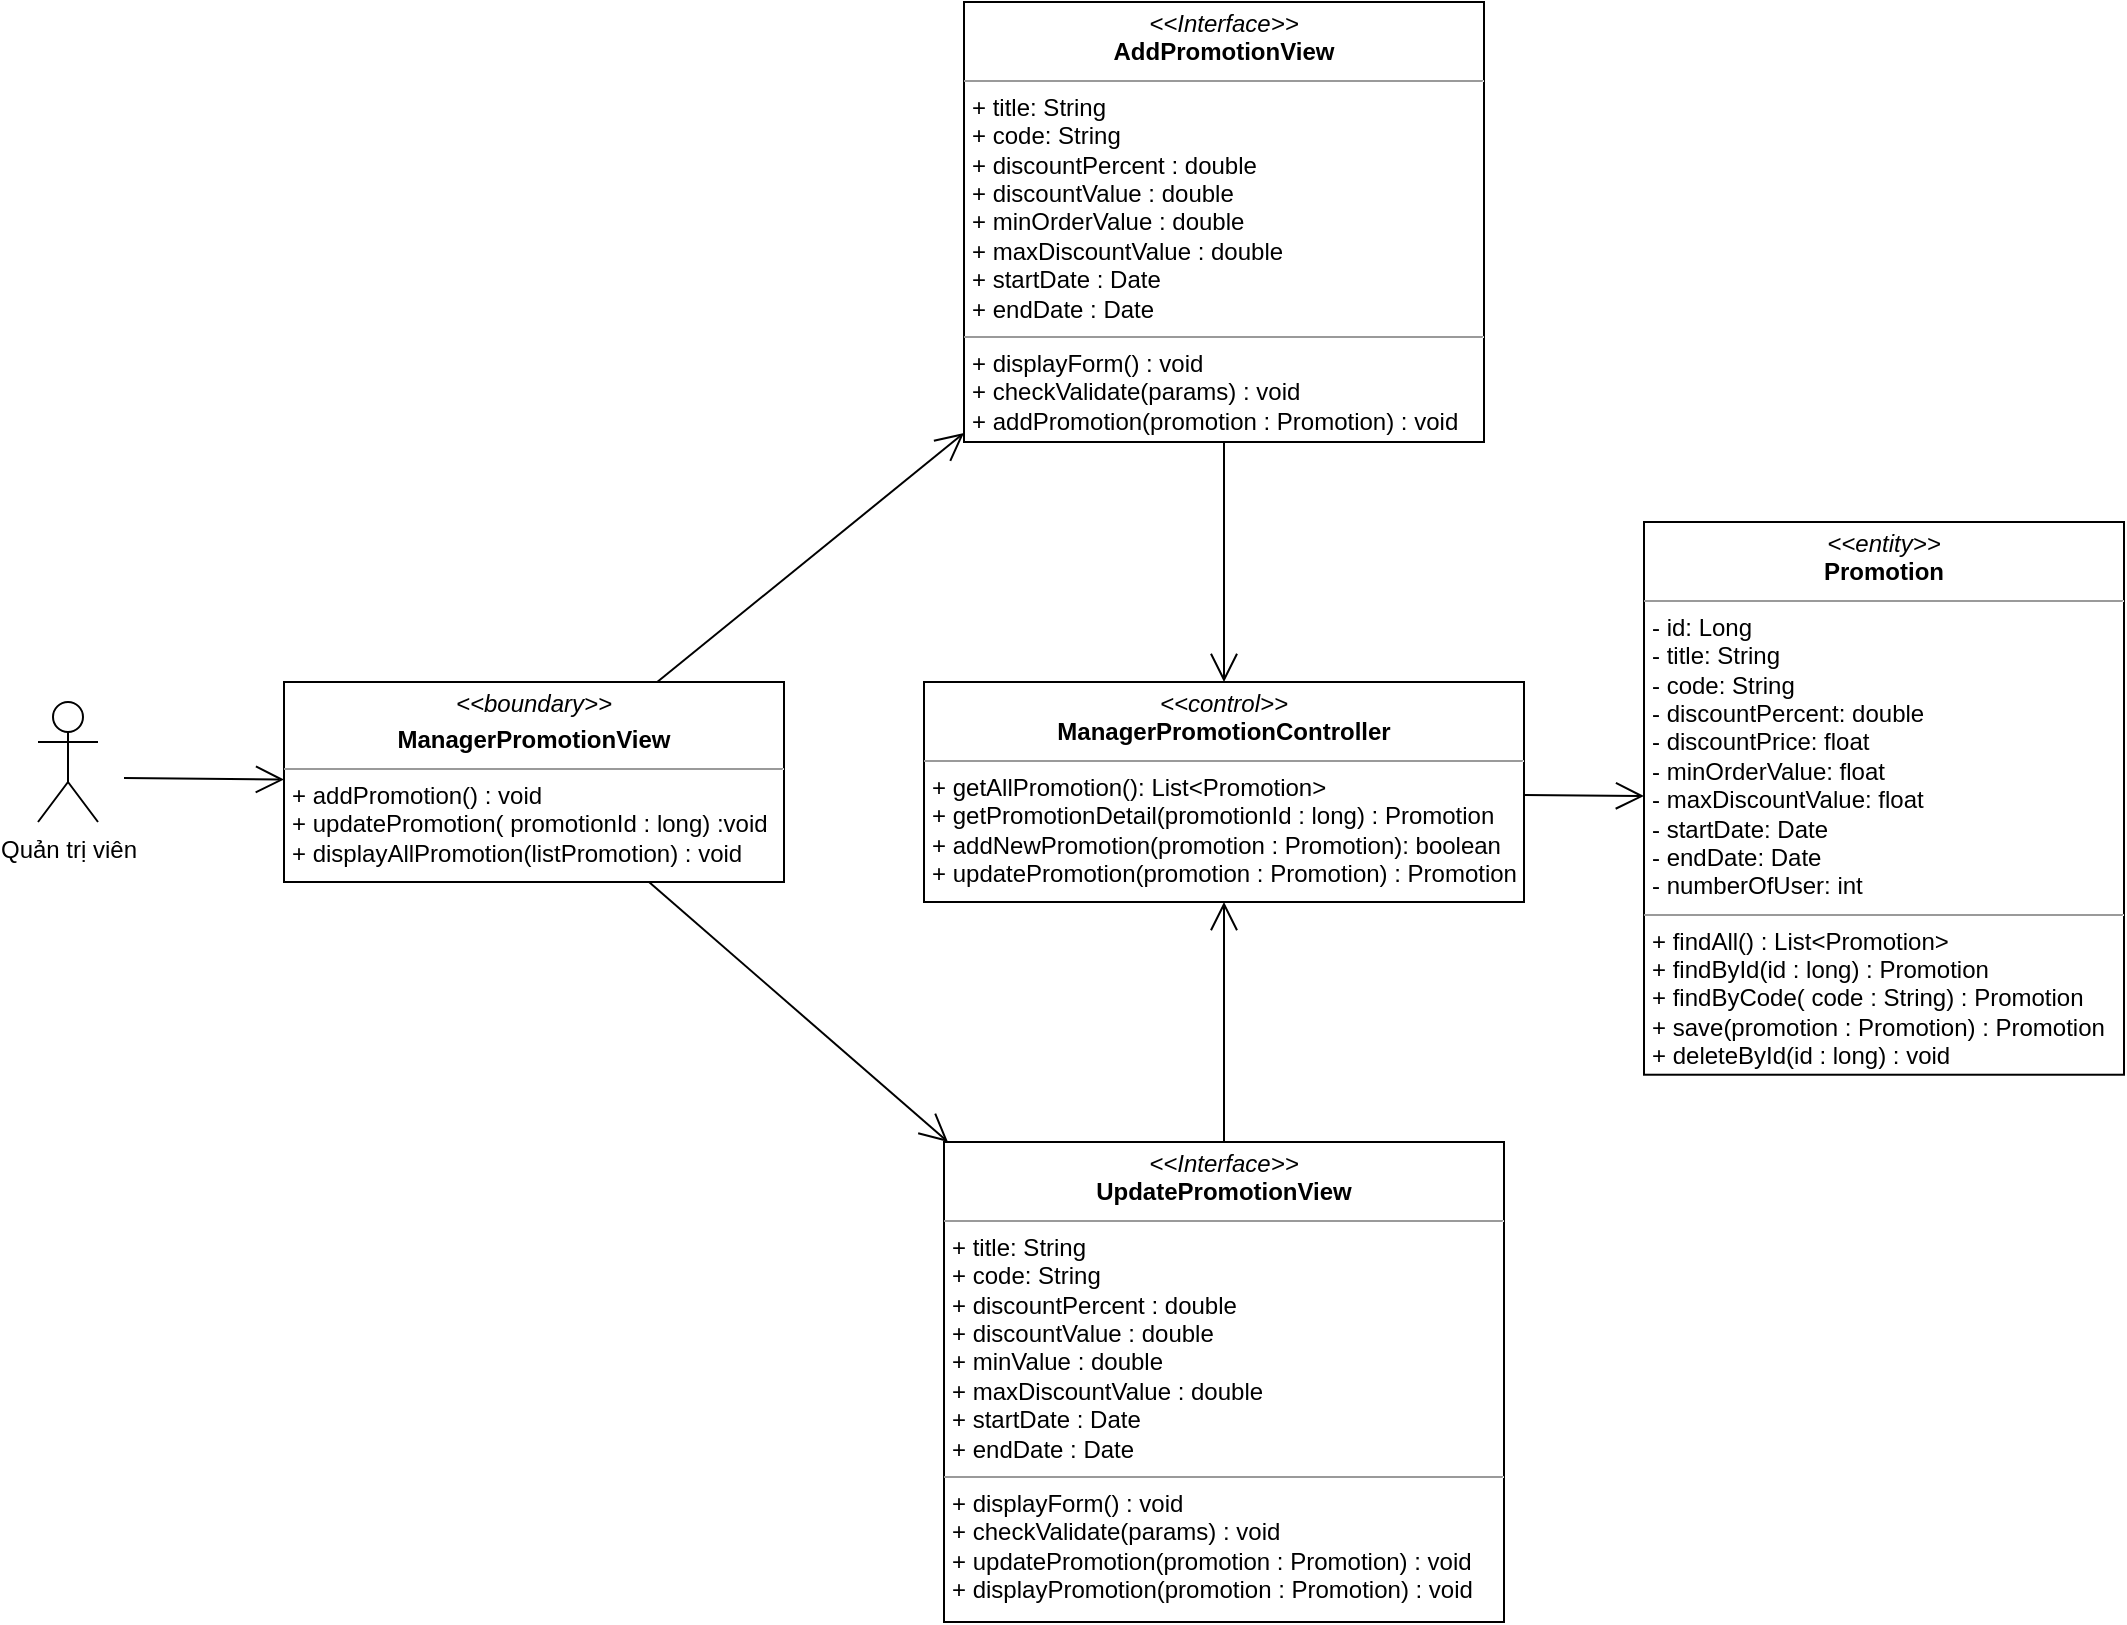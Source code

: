 <mxfile version="14.7.9" type="device"><diagram id="C5RBs43oDa-KdzZeNtuy" name="Page-1"><mxGraphModel dx="1865" dy="1690" grid="1" gridSize="10" guides="1" tooltips="1" connect="1" arrows="1" fold="1" page="1" pageScale="1" pageWidth="827" pageHeight="1169" math="0" shadow="0"><root><mxCell id="WIyWlLk6GJQsqaUBKTNV-0"/><mxCell id="WIyWlLk6GJQsqaUBKTNV-1" parent="WIyWlLk6GJQsqaUBKTNV-0"/><mxCell id="qOD6lXzsC3TpXWyWBkm2-6" value="" style="endArrow=open;endFill=1;endSize=12;html=1;" parent="WIyWlLk6GJQsqaUBKTNV-1" source="IAZQVpXAfNuRjBWFNpGM-1" target="qOD6lXzsC3TpXWyWBkm2-7" edge="1"><mxGeometry width="160" relative="1" as="geometry"><mxPoint x="310" y="110" as="sourcePoint"/><mxPoint x="190" y="40" as="targetPoint"/></mxGeometry></mxCell><mxCell id="qOD6lXzsC3TpXWyWBkm2-7" value="&lt;p style=&quot;margin: 0px ; margin-top: 4px ; text-align: center&quot;&gt;&lt;i&gt;&amp;lt;&amp;lt;control&amp;gt;&amp;gt;&lt;/i&gt;&lt;br&gt;&lt;b&gt;ManagerPromotionController&lt;/b&gt;&lt;/p&gt;&lt;hr size=&quot;1&quot;&gt;&lt;p style=&quot;margin: 0px ; margin-left: 4px&quot;&gt;+ getAllPromotion(): List&amp;lt;Promotion&amp;gt;&lt;br&gt;&lt;/p&gt;&lt;p style=&quot;margin: 0px ; margin-left: 4px&quot;&gt;+ getPromotionDetail(promotionId : long) : Promotion&lt;/p&gt;&lt;p style=&quot;margin: 0px ; margin-left: 4px&quot;&gt;+ addNewPromotion(promotion : Promotion): boolean&lt;/p&gt;&lt;p style=&quot;margin: 0px ; margin-left: 4px&quot;&gt;+ updatePromotion(promotion : Promotion) : Promotion&lt;/p&gt;" style="verticalAlign=top;align=left;overflow=fill;fontSize=12;fontFamily=Helvetica;html=1;" parent="WIyWlLk6GJQsqaUBKTNV-1" vertex="1"><mxGeometry x="30" y="80" width="300" height="110" as="geometry"/></mxCell><mxCell id="qOD6lXzsC3TpXWyWBkm2-8" value="" style="endArrow=open;endFill=1;endSize=12;html=1;" parent="WIyWlLk6GJQsqaUBKTNV-1" source="qOD6lXzsC3TpXWyWBkm2-7" target="qOD6lXzsC3TpXWyWBkm2-9" edge="1"><mxGeometry width="160" relative="1" as="geometry"><mxPoint x="720" y="140" as="sourcePoint"/><mxPoint x="710" y="149.22" as="targetPoint"/></mxGeometry></mxCell><mxCell id="qOD6lXzsC3TpXWyWBkm2-9" value="&lt;p style=&quot;margin: 0px ; margin-top: 4px ; text-align: center&quot;&gt;&lt;i&gt;&amp;lt;&amp;lt;entity&amp;gt;&amp;gt;&lt;/i&gt;&lt;br&gt;&lt;b&gt;Promotion&lt;/b&gt;&lt;/p&gt;&lt;hr size=&quot;1&quot;&gt;&lt;p style=&quot;margin: 0px ; margin-left: 4px&quot;&gt;- id: Long&lt;/p&gt;&lt;p style=&quot;margin: 0px 0px 0px 4px&quot;&gt;- title: String&lt;br&gt;- code: String&lt;/p&gt;&lt;p style=&quot;margin: 0px 0px 0px 4px&quot;&gt;- discountPercent: double&lt;/p&gt;&lt;p style=&quot;margin: 0px 0px 0px 4px&quot;&gt;- discountPrice: float&lt;/p&gt;&lt;p style=&quot;margin: 0px 0px 0px 4px&quot;&gt;- minOrderValue: float&lt;/p&gt;&lt;p style=&quot;margin: 0px 0px 0px 4px&quot;&gt;- maxDiscountValue: float&lt;/p&gt;&lt;p style=&quot;margin: 0px 0px 0px 4px&quot;&gt;- startDate: Date&lt;/p&gt;&lt;p style=&quot;margin: 0px 0px 0px 4px&quot;&gt;- endDate: Date&lt;/p&gt;&lt;p style=&quot;margin: 0px 0px 0px 4px&quot;&gt;- numberOfUser: int&lt;span&gt;&amp;nbsp;&lt;/span&gt;&lt;/p&gt;&lt;hr size=&quot;1&quot;&gt;&lt;p style=&quot;margin: 0px 0px 0px 4px&quot;&gt;+ findAll() : List&amp;lt;Promotion&amp;gt;&lt;/p&gt;&lt;p style=&quot;margin: 0px 0px 0px 4px&quot;&gt;+ findById(id : long) : Promotion&lt;/p&gt;&lt;p style=&quot;margin: 0px 0px 0px 4px&quot;&gt;+ findByCode( code : String) : Promotion&lt;/p&gt;&lt;p style=&quot;margin: 0px 0px 0px 4px&quot;&gt;+ save(promotion : Promotion) : Promotion&lt;/p&gt;&lt;p style=&quot;margin: 0px 0px 0px 4px&quot;&gt;+ deleteById(id : long) : void&lt;/p&gt;" style="verticalAlign=top;align=left;overflow=fill;fontSize=12;fontFamily=Helvetica;html=1;" parent="WIyWlLk6GJQsqaUBKTNV-1" vertex="1"><mxGeometry x="390" width="240" height="276.36" as="geometry"/></mxCell><mxCell id="qOD6lXzsC3TpXWyWBkm2-11" value="" style="endArrow=open;endFill=1;endSize=12;html=1;" parent="WIyWlLk6GJQsqaUBKTNV-1" source="IAZQVpXAfNuRjBWFNpGM-3" target="qOD6lXzsC3TpXWyWBkm2-7" edge="1"><mxGeometry width="160" relative="1" as="geometry"><mxPoint x="310" y="214.946" as="sourcePoint"/><mxPoint x="580" y="210" as="targetPoint"/></mxGeometry></mxCell><mxCell id="IAZQVpXAfNuRjBWFNpGM-0" value="&lt;p style=&quot;margin: 0px ; margin-top: 4px ; text-align: center&quot;&gt;&lt;i&gt;&amp;lt;&amp;lt;boundary&amp;gt;&amp;gt;&lt;/i&gt;&lt;/p&gt;&lt;p style=&quot;margin: 0px ; margin-top: 4px ; text-align: center&quot;&gt;&lt;b&gt;ManagerPromotionView&lt;/b&gt;&lt;/p&gt;&lt;hr size=&quot;1&quot;&gt;&lt;p style=&quot;margin: 0px ; margin-left: 4px&quot;&gt;&lt;span&gt;+ addPromotion() : void&lt;/span&gt;&lt;br&gt;&lt;/p&gt;&lt;p style=&quot;margin: 0px ; margin-left: 4px&quot;&gt;&lt;span&gt;+ updatePromotion( promotionId : long) :void&lt;/span&gt;&lt;/p&gt;&lt;p style=&quot;margin: 0px ; margin-left: 4px&quot;&gt;+ displayAllPromotion(listPromotion) : void&lt;span&gt;&lt;br&gt;&lt;/span&gt;&lt;/p&gt;" style="verticalAlign=top;align=left;overflow=fill;fontSize=12;fontFamily=Helvetica;html=1;" parent="WIyWlLk6GJQsqaUBKTNV-1" vertex="1"><mxGeometry x="-290" y="80" width="250" height="100" as="geometry"/></mxCell><mxCell id="IAZQVpXAfNuRjBWFNpGM-1" value="&lt;p style=&quot;margin: 0px ; margin-top: 4px ; text-align: center&quot;&gt;&lt;i&gt;&amp;lt;&amp;lt;Interface&amp;gt;&amp;gt;&lt;/i&gt;&lt;br&gt;&lt;b&gt;AddPromotionView&lt;/b&gt;&lt;br&gt;&lt;/p&gt;&lt;hr size=&quot;1&quot;&gt;&lt;p style=&quot;margin: 0px ; margin-left: 4px&quot;&gt;+ title: String&lt;br&gt;+ code: String&lt;/p&gt;&lt;p style=&quot;margin: 0px ; margin-left: 4px&quot;&gt;+ discountPercent : double&lt;/p&gt;&lt;p style=&quot;margin: 0px ; margin-left: 4px&quot;&gt;+ discountValue : double&lt;/p&gt;&lt;p style=&quot;margin: 0px ; margin-left: 4px&quot;&gt;+ minOrderValue : double&lt;/p&gt;&lt;p style=&quot;margin: 0px ; margin-left: 4px&quot;&gt;+ maxDiscountValue : double&lt;/p&gt;&lt;p style=&quot;margin: 0px ; margin-left: 4px&quot;&gt;+ startDate : Date&lt;/p&gt;&lt;p style=&quot;margin: 0px ; margin-left: 4px&quot;&gt;+ endDate : Date&lt;/p&gt;&lt;hr size=&quot;1&quot;&gt;&lt;p style=&quot;margin: 0px 0px 0px 4px&quot;&gt;+ displayForm() : void&lt;br&gt;&lt;/p&gt;&lt;p style=&quot;margin: 0px 0px 0px 4px&quot;&gt;+ checkValidate(params) : void&lt;/p&gt;&lt;p style=&quot;margin: 0px 0px 0px 4px&quot;&gt;+ addPromotion(promotion : Promotion) : void&lt;/p&gt;" style="verticalAlign=top;align=left;overflow=fill;fontSize=12;fontFamily=Helvetica;html=1;" parent="WIyWlLk6GJQsqaUBKTNV-1" vertex="1"><mxGeometry x="50" y="-260" width="260" height="220" as="geometry"/></mxCell><mxCell id="IAZQVpXAfNuRjBWFNpGM-3" value="&lt;p style=&quot;margin: 0px ; margin-top: 4px ; text-align: center&quot;&gt;&lt;i&gt;&amp;lt;&amp;lt;Interface&amp;gt;&amp;gt;&lt;/i&gt;&lt;br&gt;&lt;b&gt;UpdatePromotionView&lt;/b&gt;&lt;br&gt;&lt;/p&gt;&lt;hr size=&quot;1&quot;&gt;&lt;p style=&quot;margin: 0px ; margin-left: 4px&quot;&gt;+ title: String&lt;br&gt;+ code: String&lt;/p&gt;&lt;p style=&quot;margin: 0px ; margin-left: 4px&quot;&gt;+ discountPercent : double&lt;/p&gt;&lt;p style=&quot;margin: 0px ; margin-left: 4px&quot;&gt;+ discountValue : double&lt;/p&gt;&lt;p style=&quot;margin: 0px ; margin-left: 4px&quot;&gt;+ minValue : double&lt;/p&gt;&lt;p style=&quot;margin: 0px ; margin-left: 4px&quot;&gt;+ maxDiscountValue : double&lt;/p&gt;&lt;p style=&quot;margin: 0px ; margin-left: 4px&quot;&gt;+ startDate : Date&lt;/p&gt;&lt;p style=&quot;margin: 0px ; margin-left: 4px&quot;&gt;+ endDate : Date&lt;/p&gt;&lt;hr size=&quot;1&quot;&gt;&lt;p style=&quot;margin: 0px 0px 0px 4px&quot;&gt;+ displayForm() : void&lt;br&gt;&lt;/p&gt;&lt;p style=&quot;margin: 0px 0px 0px 4px&quot;&gt;+ checkValidate(params) : void&lt;/p&gt;&lt;p style=&quot;margin: 0px 0px 0px 4px&quot;&gt;+ updatePromotion(promotion : Promotion) : void&lt;/p&gt;&lt;p style=&quot;margin: 0px 0px 0px 4px&quot;&gt;+ displayPromotion(promotion : Promotion) : void&lt;/p&gt;" style="verticalAlign=top;align=left;overflow=fill;fontSize=12;fontFamily=Helvetica;html=1;" parent="WIyWlLk6GJQsqaUBKTNV-1" vertex="1"><mxGeometry x="40" y="310" width="280" height="240" as="geometry"/></mxCell><mxCell id="IAZQVpXAfNuRjBWFNpGM-4" value="" style="endArrow=open;endFill=1;endSize=12;html=1;" parent="WIyWlLk6GJQsqaUBKTNV-1" source="IAZQVpXAfNuRjBWFNpGM-0" target="IAZQVpXAfNuRjBWFNpGM-1" edge="1"><mxGeometry width="160" relative="1" as="geometry"><mxPoint x="250" y="130" as="sourcePoint"/><mxPoint x="410" y="130" as="targetPoint"/></mxGeometry></mxCell><mxCell id="IAZQVpXAfNuRjBWFNpGM-5" value="" style="endArrow=open;endFill=1;endSize=12;html=1;" parent="WIyWlLk6GJQsqaUBKTNV-1" source="IAZQVpXAfNuRjBWFNpGM-0" target="IAZQVpXAfNuRjBWFNpGM-3" edge="1"><mxGeometry width="160" relative="1" as="geometry"><mxPoint x="250" y="130" as="sourcePoint"/><mxPoint x="410" y="130" as="targetPoint"/></mxGeometry></mxCell><mxCell id="-bQC5_vees1LFUbgd4Pp-0" value="Quản trị viên" style="shape=umlActor;verticalLabelPosition=bottom;verticalAlign=top;html=1;" parent="WIyWlLk6GJQsqaUBKTNV-1" vertex="1"><mxGeometry x="-413" y="90" width="30" height="60" as="geometry"/></mxCell><mxCell id="-bQC5_vees1LFUbgd4Pp-1" value="" style="endArrow=open;endFill=1;endSize=12;html=1;" parent="WIyWlLk6GJQsqaUBKTNV-1" target="IAZQVpXAfNuRjBWFNpGM-0" edge="1"><mxGeometry width="160" relative="1" as="geometry"><mxPoint x="-370" y="128" as="sourcePoint"/><mxPoint x="-100" y="200" as="targetPoint"/></mxGeometry></mxCell></root></mxGraphModel></diagram></mxfile>